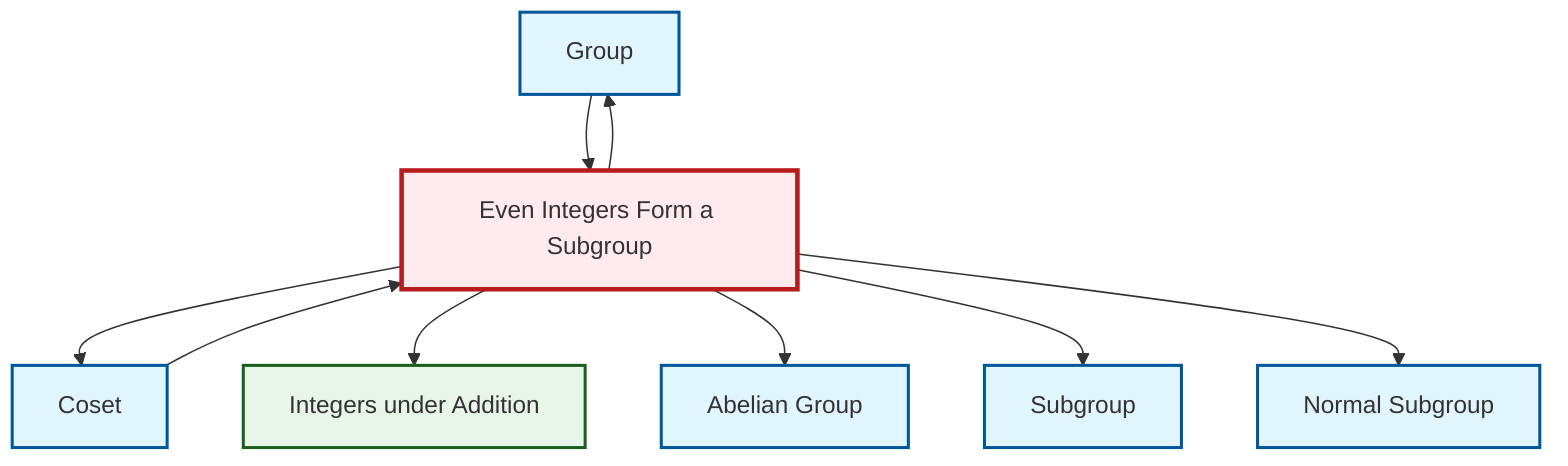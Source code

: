 graph TD
    classDef definition fill:#e1f5fe,stroke:#01579b,stroke-width:2px
    classDef theorem fill:#f3e5f5,stroke:#4a148c,stroke-width:2px
    classDef axiom fill:#fff3e0,stroke:#e65100,stroke-width:2px
    classDef example fill:#e8f5e9,stroke:#1b5e20,stroke-width:2px
    classDef current fill:#ffebee,stroke:#b71c1c,stroke-width:3px
    def-normal-subgroup["Normal Subgroup"]:::definition
    def-group["Group"]:::definition
    ex-even-integers-subgroup["Even Integers Form a Subgroup"]:::example
    def-subgroup["Subgroup"]:::definition
    def-abelian-group["Abelian Group"]:::definition
    def-coset["Coset"]:::definition
    ex-integers-addition["Integers under Addition"]:::example
    def-group --> ex-even-integers-subgroup
    ex-even-integers-subgroup --> def-group
    ex-even-integers-subgroup --> def-coset
    ex-even-integers-subgroup --> ex-integers-addition
    def-coset --> ex-even-integers-subgroup
    ex-even-integers-subgroup --> def-abelian-group
    ex-even-integers-subgroup --> def-subgroup
    ex-even-integers-subgroup --> def-normal-subgroup
    class ex-even-integers-subgroup current